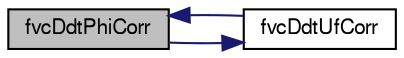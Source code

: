 digraph "fvcDdtPhiCorr"
{
  bgcolor="transparent";
  edge [fontname="FreeSans",fontsize="10",labelfontname="FreeSans",labelfontsize="10"];
  node [fontname="FreeSans",fontsize="10",shape=record];
  rankdir="LR";
  Node1257 [label="fvcDdtPhiCorr",height=0.2,width=0.4,color="black", fillcolor="grey75", style="filled", fontcolor="black"];
  Node1257 -> Node1258 [color="midnightblue",fontsize="10",style="solid",fontname="FreeSans"];
  Node1258 [label="fvcDdtUfCorr",height=0.2,width=0.4,color="black",URL="$a22470.html#a8cd7bf5db139d3f70abe32a1bd11e07d"];
  Node1258 -> Node1257 [color="midnightblue",fontsize="10",style="solid",fontname="FreeSans"];
}
